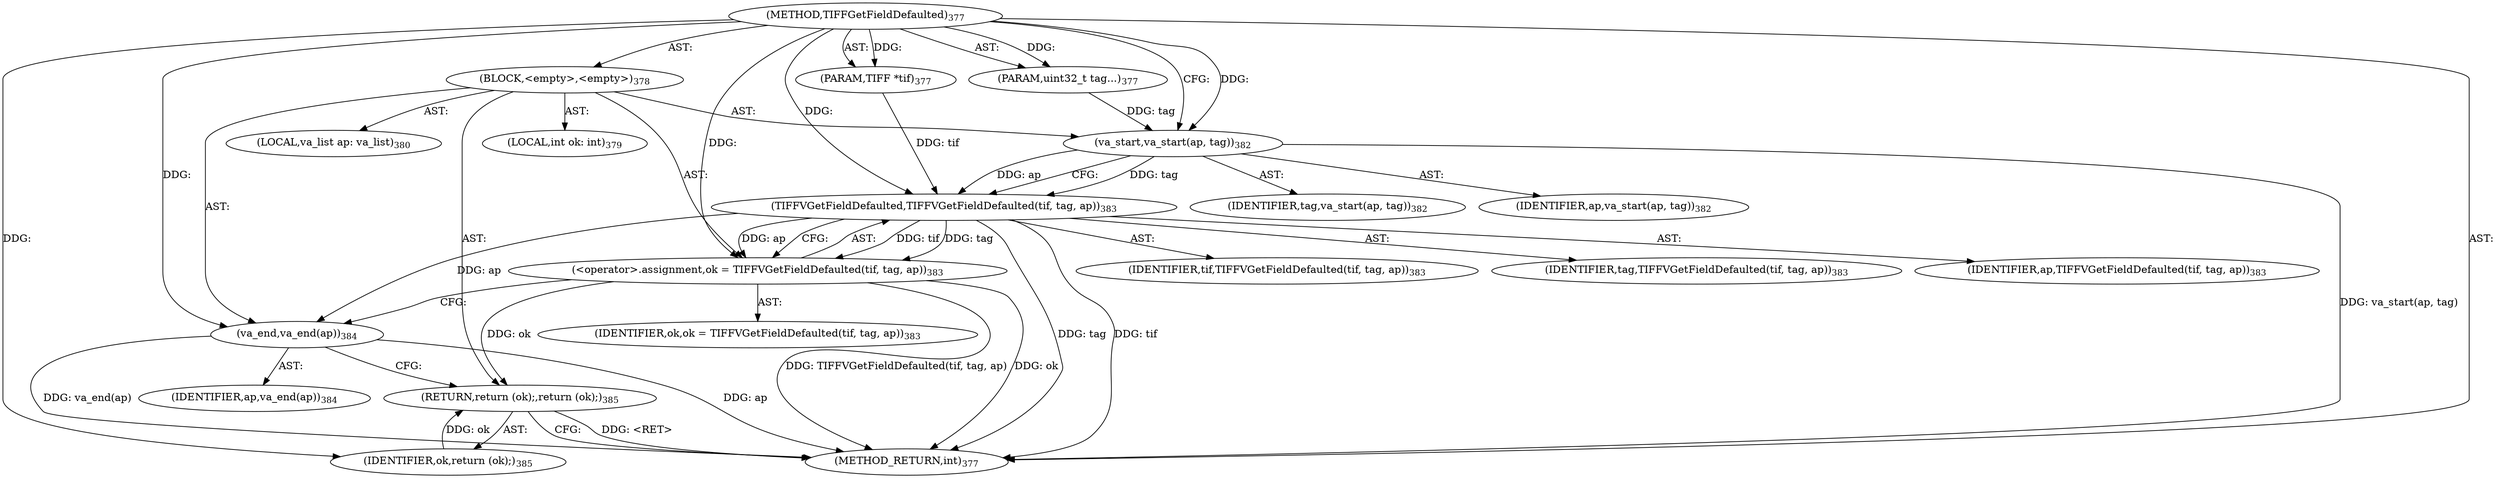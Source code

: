 digraph "TIFFGetFieldDefaulted" {  
"21489" [label = <(METHOD,TIFFGetFieldDefaulted)<SUB>377</SUB>> ]
"21490" [label = <(PARAM,TIFF *tif)<SUB>377</SUB>> ]
"21491" [label = <(PARAM,uint32_t tag...)<SUB>377</SUB>> ]
"21492" [label = <(BLOCK,&lt;empty&gt;,&lt;empty&gt;)<SUB>378</SUB>> ]
"21493" [label = <(LOCAL,int ok: int)<SUB>379</SUB>> ]
"21494" [label = <(LOCAL,va_list ap: va_list)<SUB>380</SUB>> ]
"21495" [label = <(va_start,va_start(ap, tag))<SUB>382</SUB>> ]
"21496" [label = <(IDENTIFIER,ap,va_start(ap, tag))<SUB>382</SUB>> ]
"21497" [label = <(IDENTIFIER,tag,va_start(ap, tag))<SUB>382</SUB>> ]
"21498" [label = <(&lt;operator&gt;.assignment,ok = TIFFVGetFieldDefaulted(tif, tag, ap))<SUB>383</SUB>> ]
"21499" [label = <(IDENTIFIER,ok,ok = TIFFVGetFieldDefaulted(tif, tag, ap))<SUB>383</SUB>> ]
"21500" [label = <(TIFFVGetFieldDefaulted,TIFFVGetFieldDefaulted(tif, tag, ap))<SUB>383</SUB>> ]
"21501" [label = <(IDENTIFIER,tif,TIFFVGetFieldDefaulted(tif, tag, ap))<SUB>383</SUB>> ]
"21502" [label = <(IDENTIFIER,tag,TIFFVGetFieldDefaulted(tif, tag, ap))<SUB>383</SUB>> ]
"21503" [label = <(IDENTIFIER,ap,TIFFVGetFieldDefaulted(tif, tag, ap))<SUB>383</SUB>> ]
"21504" [label = <(va_end,va_end(ap))<SUB>384</SUB>> ]
"21505" [label = <(IDENTIFIER,ap,va_end(ap))<SUB>384</SUB>> ]
"21506" [label = <(RETURN,return (ok);,return (ok);)<SUB>385</SUB>> ]
"21507" [label = <(IDENTIFIER,ok,return (ok);)<SUB>385</SUB>> ]
"21508" [label = <(METHOD_RETURN,int)<SUB>377</SUB>> ]
  "21489" -> "21490"  [ label = "AST: "] 
  "21489" -> "21491"  [ label = "AST: "] 
  "21489" -> "21492"  [ label = "AST: "] 
  "21489" -> "21508"  [ label = "AST: "] 
  "21492" -> "21493"  [ label = "AST: "] 
  "21492" -> "21494"  [ label = "AST: "] 
  "21492" -> "21495"  [ label = "AST: "] 
  "21492" -> "21498"  [ label = "AST: "] 
  "21492" -> "21504"  [ label = "AST: "] 
  "21492" -> "21506"  [ label = "AST: "] 
  "21495" -> "21496"  [ label = "AST: "] 
  "21495" -> "21497"  [ label = "AST: "] 
  "21498" -> "21499"  [ label = "AST: "] 
  "21498" -> "21500"  [ label = "AST: "] 
  "21500" -> "21501"  [ label = "AST: "] 
  "21500" -> "21502"  [ label = "AST: "] 
  "21500" -> "21503"  [ label = "AST: "] 
  "21504" -> "21505"  [ label = "AST: "] 
  "21506" -> "21507"  [ label = "AST: "] 
  "21495" -> "21500"  [ label = "CFG: "] 
  "21498" -> "21504"  [ label = "CFG: "] 
  "21504" -> "21506"  [ label = "CFG: "] 
  "21506" -> "21508"  [ label = "CFG: "] 
  "21500" -> "21498"  [ label = "CFG: "] 
  "21489" -> "21495"  [ label = "CFG: "] 
  "21506" -> "21508"  [ label = "DDG: &lt;RET&gt;"] 
  "21495" -> "21508"  [ label = "DDG: va_start(ap, tag)"] 
  "21498" -> "21508"  [ label = "DDG: ok"] 
  "21500" -> "21508"  [ label = "DDG: tif"] 
  "21500" -> "21508"  [ label = "DDG: tag"] 
  "21498" -> "21508"  [ label = "DDG: TIFFVGetFieldDefaulted(tif, tag, ap)"] 
  "21504" -> "21508"  [ label = "DDG: ap"] 
  "21504" -> "21508"  [ label = "DDG: va_end(ap)"] 
  "21489" -> "21490"  [ label = "DDG: "] 
  "21489" -> "21491"  [ label = "DDG: "] 
  "21500" -> "21498"  [ label = "DDG: tif"] 
  "21500" -> "21498"  [ label = "DDG: tag"] 
  "21500" -> "21498"  [ label = "DDG: ap"] 
  "21507" -> "21506"  [ label = "DDG: ok"] 
  "21498" -> "21506"  [ label = "DDG: ok"] 
  "21489" -> "21495"  [ label = "DDG: "] 
  "21491" -> "21495"  [ label = "DDG: tag"] 
  "21489" -> "21498"  [ label = "DDG: "] 
  "21500" -> "21504"  [ label = "DDG: ap"] 
  "21489" -> "21504"  [ label = "DDG: "] 
  "21489" -> "21507"  [ label = "DDG: "] 
  "21490" -> "21500"  [ label = "DDG: tif"] 
  "21489" -> "21500"  [ label = "DDG: "] 
  "21495" -> "21500"  [ label = "DDG: tag"] 
  "21495" -> "21500"  [ label = "DDG: ap"] 
}
